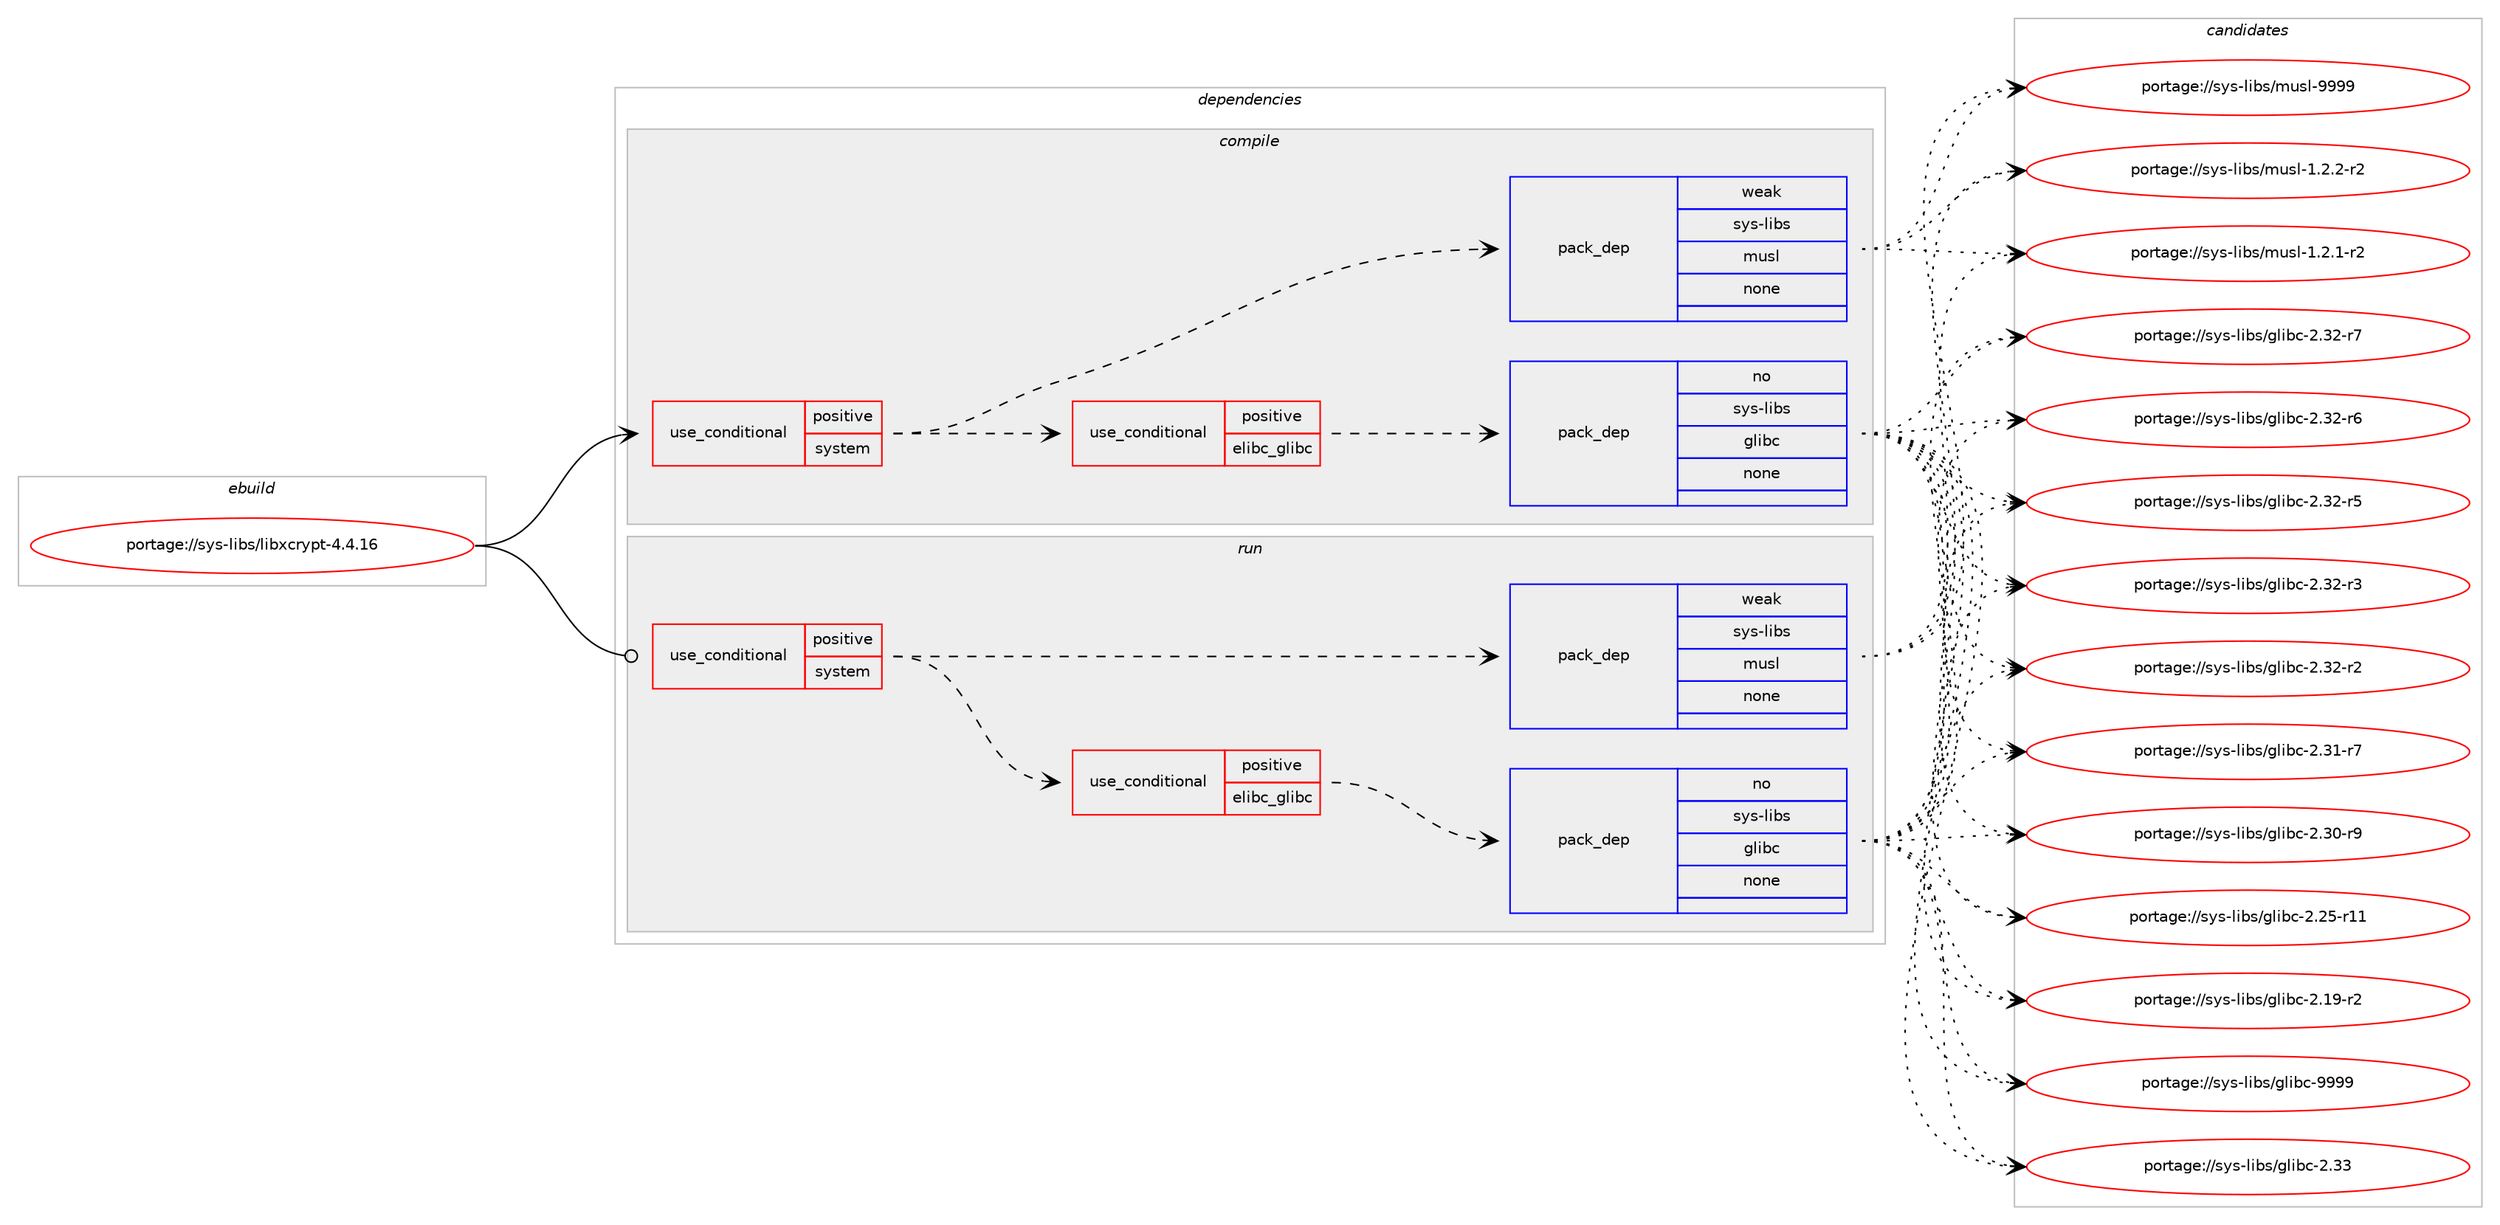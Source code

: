 digraph prolog {

# *************
# Graph options
# *************

newrank=true;
concentrate=true;
compound=true;
graph [rankdir=LR,fontname=Helvetica,fontsize=10,ranksep=1.5];#, ranksep=2.5, nodesep=0.2];
edge  [arrowhead=vee];
node  [fontname=Helvetica,fontsize=10];

# **********
# The ebuild
# **********

subgraph cluster_leftcol {
color=gray;
rank=same;
label=<<i>ebuild</i>>;
id [label="portage://sys-libs/libxcrypt-4.4.16", color=red, width=4, href="../sys-libs/libxcrypt-4.4.16.svg"];
}

# ****************
# The dependencies
# ****************

subgraph cluster_midcol {
color=gray;
label=<<i>dependencies</i>>;
subgraph cluster_compile {
fillcolor="#eeeeee";
style=filled;
label=<<i>compile</i>>;
subgraph cond604 {
dependency3395 [label=<<TABLE BORDER="0" CELLBORDER="1" CELLSPACING="0" CELLPADDING="4"><TR><TD ROWSPAN="3" CELLPADDING="10">use_conditional</TD></TR><TR><TD>positive</TD></TR><TR><TD>system</TD></TR></TABLE>>, shape=none, color=red];
subgraph cond605 {
dependency3396 [label=<<TABLE BORDER="0" CELLBORDER="1" CELLSPACING="0" CELLPADDING="4"><TR><TD ROWSPAN="3" CELLPADDING="10">use_conditional</TD></TR><TR><TD>positive</TD></TR><TR><TD>elibc_glibc</TD></TR></TABLE>>, shape=none, color=red];
subgraph pack2729 {
dependency3397 [label=<<TABLE BORDER="0" CELLBORDER="1" CELLSPACING="0" CELLPADDING="4" WIDTH="220"><TR><TD ROWSPAN="6" CELLPADDING="30">pack_dep</TD></TR><TR><TD WIDTH="110">no</TD></TR><TR><TD>sys-libs</TD></TR><TR><TD>glibc</TD></TR><TR><TD>none</TD></TR><TR><TD></TD></TR></TABLE>>, shape=none, color=blue];
}
dependency3396:e -> dependency3397:w [weight=20,style="dashed",arrowhead="vee"];
}
dependency3395:e -> dependency3396:w [weight=20,style="dashed",arrowhead="vee"];
subgraph pack2730 {
dependency3398 [label=<<TABLE BORDER="0" CELLBORDER="1" CELLSPACING="0" CELLPADDING="4" WIDTH="220"><TR><TD ROWSPAN="6" CELLPADDING="30">pack_dep</TD></TR><TR><TD WIDTH="110">weak</TD></TR><TR><TD>sys-libs</TD></TR><TR><TD>musl</TD></TR><TR><TD>none</TD></TR><TR><TD></TD></TR></TABLE>>, shape=none, color=blue];
}
dependency3395:e -> dependency3398:w [weight=20,style="dashed",arrowhead="vee"];
}
id:e -> dependency3395:w [weight=20,style="solid",arrowhead="vee"];
}
subgraph cluster_compileandrun {
fillcolor="#eeeeee";
style=filled;
label=<<i>compile and run</i>>;
}
subgraph cluster_run {
fillcolor="#eeeeee";
style=filled;
label=<<i>run</i>>;
subgraph cond606 {
dependency3399 [label=<<TABLE BORDER="0" CELLBORDER="1" CELLSPACING="0" CELLPADDING="4"><TR><TD ROWSPAN="3" CELLPADDING="10">use_conditional</TD></TR><TR><TD>positive</TD></TR><TR><TD>system</TD></TR></TABLE>>, shape=none, color=red];
subgraph cond607 {
dependency3400 [label=<<TABLE BORDER="0" CELLBORDER="1" CELLSPACING="0" CELLPADDING="4"><TR><TD ROWSPAN="3" CELLPADDING="10">use_conditional</TD></TR><TR><TD>positive</TD></TR><TR><TD>elibc_glibc</TD></TR></TABLE>>, shape=none, color=red];
subgraph pack2731 {
dependency3401 [label=<<TABLE BORDER="0" CELLBORDER="1" CELLSPACING="0" CELLPADDING="4" WIDTH="220"><TR><TD ROWSPAN="6" CELLPADDING="30">pack_dep</TD></TR><TR><TD WIDTH="110">no</TD></TR><TR><TD>sys-libs</TD></TR><TR><TD>glibc</TD></TR><TR><TD>none</TD></TR><TR><TD></TD></TR></TABLE>>, shape=none, color=blue];
}
dependency3400:e -> dependency3401:w [weight=20,style="dashed",arrowhead="vee"];
}
dependency3399:e -> dependency3400:w [weight=20,style="dashed",arrowhead="vee"];
subgraph pack2732 {
dependency3402 [label=<<TABLE BORDER="0" CELLBORDER="1" CELLSPACING="0" CELLPADDING="4" WIDTH="220"><TR><TD ROWSPAN="6" CELLPADDING="30">pack_dep</TD></TR><TR><TD WIDTH="110">weak</TD></TR><TR><TD>sys-libs</TD></TR><TR><TD>musl</TD></TR><TR><TD>none</TD></TR><TR><TD></TD></TR></TABLE>>, shape=none, color=blue];
}
dependency3399:e -> dependency3402:w [weight=20,style="dashed",arrowhead="vee"];
}
id:e -> dependency3399:w [weight=20,style="solid",arrowhead="odot"];
}
}

# **************
# The candidates
# **************

subgraph cluster_choices {
rank=same;
color=gray;
label=<<i>candidates</i>>;

subgraph choice2729 {
color=black;
nodesep=1;
choice11512111545108105981154710310810598994557575757 [label="portage://sys-libs/glibc-9999", color=red, width=4,href="../sys-libs/glibc-9999.svg"];
choice11512111545108105981154710310810598994550465151 [label="portage://sys-libs/glibc-2.33", color=red, width=4,href="../sys-libs/glibc-2.33.svg"];
choice115121115451081059811547103108105989945504651504511455 [label="portage://sys-libs/glibc-2.32-r7", color=red, width=4,href="../sys-libs/glibc-2.32-r7.svg"];
choice115121115451081059811547103108105989945504651504511454 [label="portage://sys-libs/glibc-2.32-r6", color=red, width=4,href="../sys-libs/glibc-2.32-r6.svg"];
choice115121115451081059811547103108105989945504651504511453 [label="portage://sys-libs/glibc-2.32-r5", color=red, width=4,href="../sys-libs/glibc-2.32-r5.svg"];
choice115121115451081059811547103108105989945504651504511451 [label="portage://sys-libs/glibc-2.32-r3", color=red, width=4,href="../sys-libs/glibc-2.32-r3.svg"];
choice115121115451081059811547103108105989945504651504511450 [label="portage://sys-libs/glibc-2.32-r2", color=red, width=4,href="../sys-libs/glibc-2.32-r2.svg"];
choice115121115451081059811547103108105989945504651494511455 [label="portage://sys-libs/glibc-2.31-r7", color=red, width=4,href="../sys-libs/glibc-2.31-r7.svg"];
choice115121115451081059811547103108105989945504651484511457 [label="portage://sys-libs/glibc-2.30-r9", color=red, width=4,href="../sys-libs/glibc-2.30-r9.svg"];
choice11512111545108105981154710310810598994550465053451144949 [label="portage://sys-libs/glibc-2.25-r11", color=red, width=4,href="../sys-libs/glibc-2.25-r11.svg"];
choice115121115451081059811547103108105989945504649574511450 [label="portage://sys-libs/glibc-2.19-r2", color=red, width=4,href="../sys-libs/glibc-2.19-r2.svg"];
dependency3397:e -> choice11512111545108105981154710310810598994557575757:w [style=dotted,weight="100"];
dependency3397:e -> choice11512111545108105981154710310810598994550465151:w [style=dotted,weight="100"];
dependency3397:e -> choice115121115451081059811547103108105989945504651504511455:w [style=dotted,weight="100"];
dependency3397:e -> choice115121115451081059811547103108105989945504651504511454:w [style=dotted,weight="100"];
dependency3397:e -> choice115121115451081059811547103108105989945504651504511453:w [style=dotted,weight="100"];
dependency3397:e -> choice115121115451081059811547103108105989945504651504511451:w [style=dotted,weight="100"];
dependency3397:e -> choice115121115451081059811547103108105989945504651504511450:w [style=dotted,weight="100"];
dependency3397:e -> choice115121115451081059811547103108105989945504651494511455:w [style=dotted,weight="100"];
dependency3397:e -> choice115121115451081059811547103108105989945504651484511457:w [style=dotted,weight="100"];
dependency3397:e -> choice11512111545108105981154710310810598994550465053451144949:w [style=dotted,weight="100"];
dependency3397:e -> choice115121115451081059811547103108105989945504649574511450:w [style=dotted,weight="100"];
}
subgraph choice2730 {
color=black;
nodesep=1;
choice1151211154510810598115471091171151084557575757 [label="portage://sys-libs/musl-9999", color=red, width=4,href="../sys-libs/musl-9999.svg"];
choice1151211154510810598115471091171151084549465046504511450 [label="portage://sys-libs/musl-1.2.2-r2", color=red, width=4,href="../sys-libs/musl-1.2.2-r2.svg"];
choice1151211154510810598115471091171151084549465046494511450 [label="portage://sys-libs/musl-1.2.1-r2", color=red, width=4,href="../sys-libs/musl-1.2.1-r2.svg"];
dependency3398:e -> choice1151211154510810598115471091171151084557575757:w [style=dotted,weight="100"];
dependency3398:e -> choice1151211154510810598115471091171151084549465046504511450:w [style=dotted,weight="100"];
dependency3398:e -> choice1151211154510810598115471091171151084549465046494511450:w [style=dotted,weight="100"];
}
subgraph choice2731 {
color=black;
nodesep=1;
choice11512111545108105981154710310810598994557575757 [label="portage://sys-libs/glibc-9999", color=red, width=4,href="../sys-libs/glibc-9999.svg"];
choice11512111545108105981154710310810598994550465151 [label="portage://sys-libs/glibc-2.33", color=red, width=4,href="../sys-libs/glibc-2.33.svg"];
choice115121115451081059811547103108105989945504651504511455 [label="portage://sys-libs/glibc-2.32-r7", color=red, width=4,href="../sys-libs/glibc-2.32-r7.svg"];
choice115121115451081059811547103108105989945504651504511454 [label="portage://sys-libs/glibc-2.32-r6", color=red, width=4,href="../sys-libs/glibc-2.32-r6.svg"];
choice115121115451081059811547103108105989945504651504511453 [label="portage://sys-libs/glibc-2.32-r5", color=red, width=4,href="../sys-libs/glibc-2.32-r5.svg"];
choice115121115451081059811547103108105989945504651504511451 [label="portage://sys-libs/glibc-2.32-r3", color=red, width=4,href="../sys-libs/glibc-2.32-r3.svg"];
choice115121115451081059811547103108105989945504651504511450 [label="portage://sys-libs/glibc-2.32-r2", color=red, width=4,href="../sys-libs/glibc-2.32-r2.svg"];
choice115121115451081059811547103108105989945504651494511455 [label="portage://sys-libs/glibc-2.31-r7", color=red, width=4,href="../sys-libs/glibc-2.31-r7.svg"];
choice115121115451081059811547103108105989945504651484511457 [label="portage://sys-libs/glibc-2.30-r9", color=red, width=4,href="../sys-libs/glibc-2.30-r9.svg"];
choice11512111545108105981154710310810598994550465053451144949 [label="portage://sys-libs/glibc-2.25-r11", color=red, width=4,href="../sys-libs/glibc-2.25-r11.svg"];
choice115121115451081059811547103108105989945504649574511450 [label="portage://sys-libs/glibc-2.19-r2", color=red, width=4,href="../sys-libs/glibc-2.19-r2.svg"];
dependency3401:e -> choice11512111545108105981154710310810598994557575757:w [style=dotted,weight="100"];
dependency3401:e -> choice11512111545108105981154710310810598994550465151:w [style=dotted,weight="100"];
dependency3401:e -> choice115121115451081059811547103108105989945504651504511455:w [style=dotted,weight="100"];
dependency3401:e -> choice115121115451081059811547103108105989945504651504511454:w [style=dotted,weight="100"];
dependency3401:e -> choice115121115451081059811547103108105989945504651504511453:w [style=dotted,weight="100"];
dependency3401:e -> choice115121115451081059811547103108105989945504651504511451:w [style=dotted,weight="100"];
dependency3401:e -> choice115121115451081059811547103108105989945504651504511450:w [style=dotted,weight="100"];
dependency3401:e -> choice115121115451081059811547103108105989945504651494511455:w [style=dotted,weight="100"];
dependency3401:e -> choice115121115451081059811547103108105989945504651484511457:w [style=dotted,weight="100"];
dependency3401:e -> choice11512111545108105981154710310810598994550465053451144949:w [style=dotted,weight="100"];
dependency3401:e -> choice115121115451081059811547103108105989945504649574511450:w [style=dotted,weight="100"];
}
subgraph choice2732 {
color=black;
nodesep=1;
choice1151211154510810598115471091171151084557575757 [label="portage://sys-libs/musl-9999", color=red, width=4,href="../sys-libs/musl-9999.svg"];
choice1151211154510810598115471091171151084549465046504511450 [label="portage://sys-libs/musl-1.2.2-r2", color=red, width=4,href="../sys-libs/musl-1.2.2-r2.svg"];
choice1151211154510810598115471091171151084549465046494511450 [label="portage://sys-libs/musl-1.2.1-r2", color=red, width=4,href="../sys-libs/musl-1.2.1-r2.svg"];
dependency3402:e -> choice1151211154510810598115471091171151084557575757:w [style=dotted,weight="100"];
dependency3402:e -> choice1151211154510810598115471091171151084549465046504511450:w [style=dotted,weight="100"];
dependency3402:e -> choice1151211154510810598115471091171151084549465046494511450:w [style=dotted,weight="100"];
}
}

}
